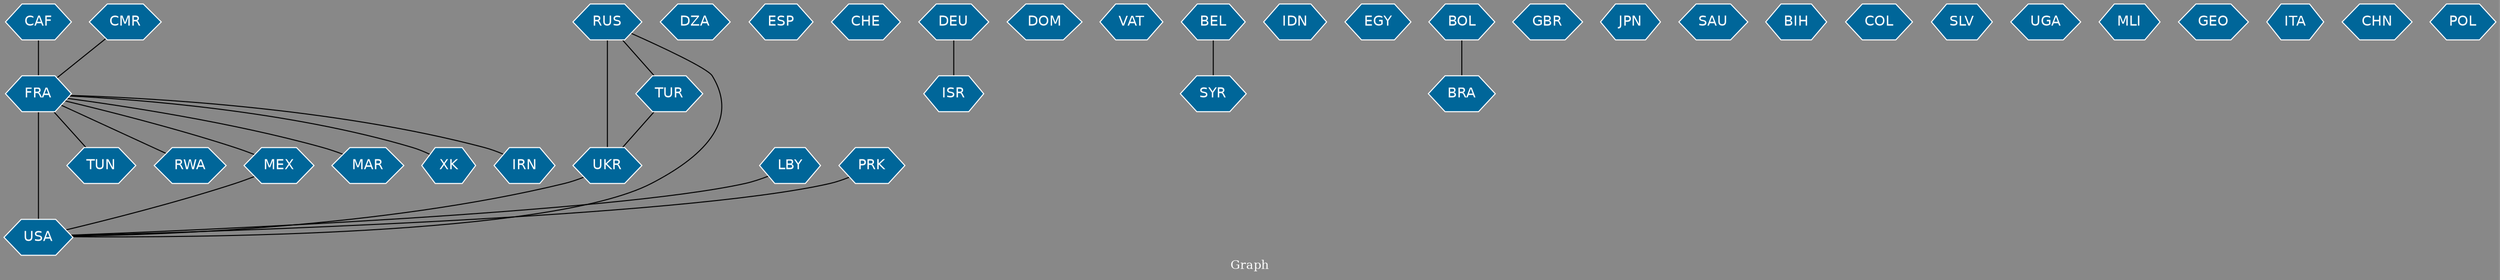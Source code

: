 // Countries together in item graph
graph {
	graph [bgcolor="#888888" fontcolor=white fontsize=12 label="Graph" outputorder=edgesfirst overlap=prism]
	node [color=white fillcolor="#006699" fontcolor=white fontname=Helvetica shape=hexagon style=filled]
	edge [arrowhead=open color=black fontcolor=white fontname=Courier fontsize=12]
		CAF [label=CAF]
		RUS [label=RUS]
		UKR [label=UKR]
		DZA [label=DZA]
		ESP [label=ESP]
		TUR [label=TUR]
		LBY [label=LBY]
		USA [label=USA]
		CHE [label=CHE]
		FRA [label=FRA]
		TUN [label=TUN]
		ISR [label=ISR]
		DEU [label=DEU]
		PRK [label=PRK]
		RWA [label=RWA]
		MEX [label=MEX]
		DOM [label=DOM]
		MAR [label=MAR]
		VAT [label=VAT]
		SYR [label=SYR]
		BEL [label=BEL]
		IDN [label=IDN]
		EGY [label=EGY]
		BRA [label=BRA]
		XK [label=XK]
		GBR [label=GBR]
		JPN [label=JPN]
		SAU [label=SAU]
		BIH [label=BIH]
		IRN [label=IRN]
		BOL [label=BOL]
		COL [label=COL]
		SLV [label=SLV]
		CMR [label=CMR]
		UGA [label=UGA]
		MLI [label=MLI]
		GEO [label=GEO]
		ITA [label=ITA]
		CHN [label=CHN]
		POL [label=POL]
			RUS -- TUR [weight=4]
			MEX -- USA [weight=1]
			FRA -- MEX [weight=1]
			FRA -- USA [weight=18]
			TUR -- UKR [weight=1]
			RUS -- USA [weight=1]
			BOL -- BRA [weight=1]
			FRA -- XK [weight=1]
			PRK -- USA [weight=1]
			UKR -- USA [weight=1]
			RUS -- UKR [weight=22]
			FRA -- IRN [weight=1]
			FRA -- MAR [weight=4]
			FRA -- RWA [weight=1]
			CMR -- FRA [weight=1]
			LBY -- USA [weight=1]
			DEU -- ISR [weight=1]
			BEL -- SYR [weight=1]
			CAF -- FRA [weight=6]
			FRA -- TUN [weight=3]
}